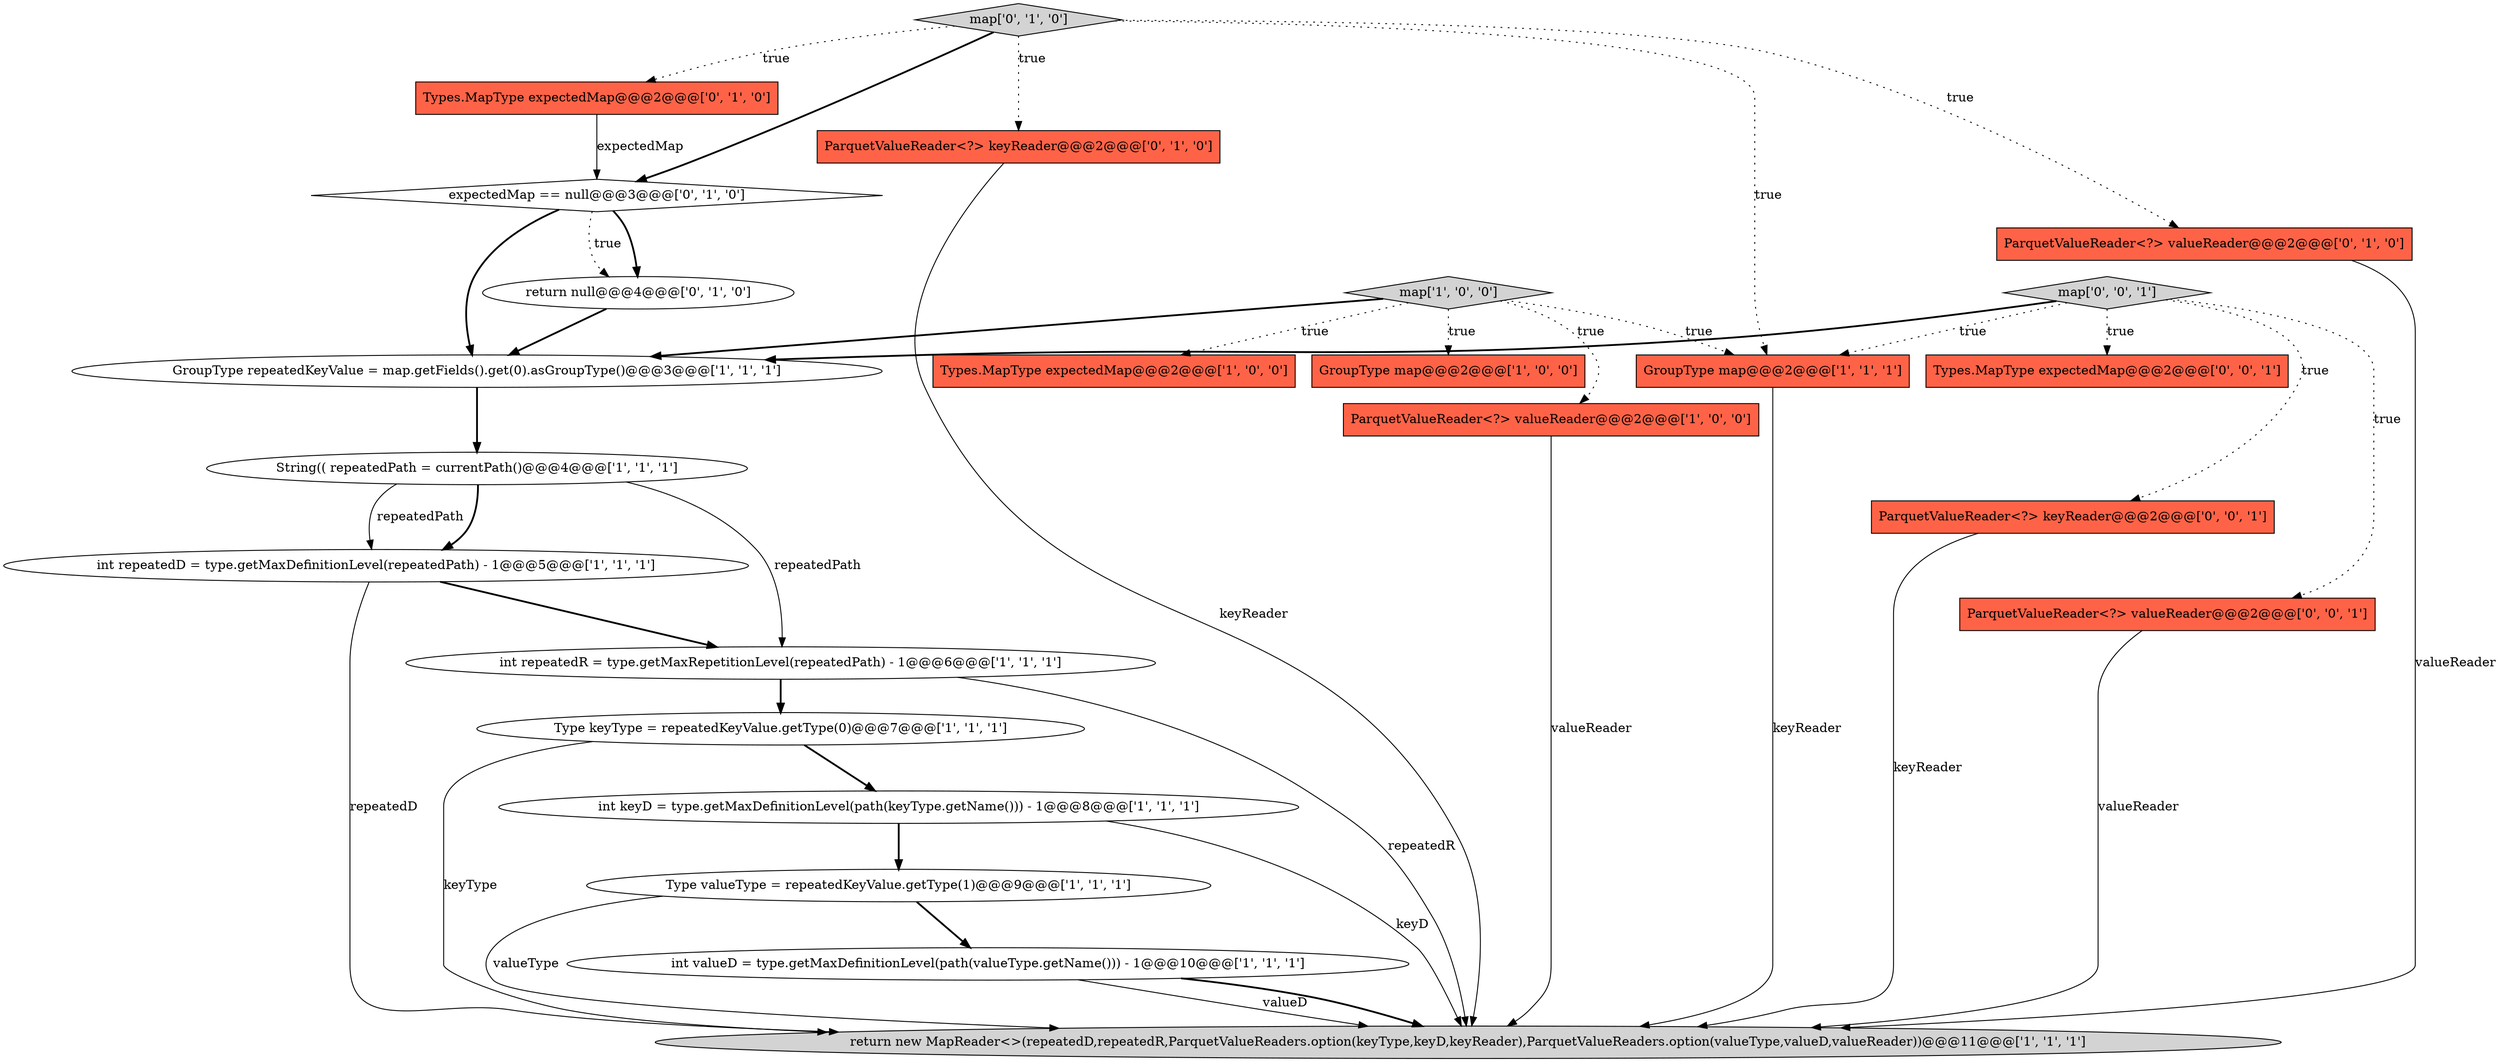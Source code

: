 digraph {
13 [style = filled, label = "map['1', '0', '0']", fillcolor = lightgray, shape = diamond image = "AAA0AAABBB1BBB"];
6 [style = filled, label = "ParquetValueReader<?> valueReader@@@2@@@['1', '0', '0']", fillcolor = tomato, shape = box image = "AAA0AAABBB1BBB"];
17 [style = filled, label = "map['0', '1', '0']", fillcolor = lightgray, shape = diamond image = "AAA0AAABBB2BBB"];
10 [style = filled, label = "int valueD = type.getMaxDefinitionLevel(path(valueType.getName())) - 1@@@10@@@['1', '1', '1']", fillcolor = white, shape = ellipse image = "AAA0AAABBB1BBB"];
15 [style = filled, label = "ParquetValueReader<?> keyReader@@@2@@@['0', '1', '0']", fillcolor = tomato, shape = box image = "AAA0AAABBB2BBB"];
21 [style = filled, label = "Types.MapType expectedMap@@@2@@@['0', '0', '1']", fillcolor = tomato, shape = box image = "AAA0AAABBB3BBB"];
12 [style = filled, label = "GroupType map@@@2@@@['1', '1', '1']", fillcolor = tomato, shape = box image = "AAA0AAABBB1BBB"];
11 [style = filled, label = "Types.MapType expectedMap@@@2@@@['1', '0', '0']", fillcolor = tomato, shape = box image = "AAA0AAABBB1BBB"];
20 [style = filled, label = "ParquetValueReader<?> keyReader@@@2@@@['0', '0', '1']", fillcolor = tomato, shape = box image = "AAA0AAABBB3BBB"];
16 [style = filled, label = "ParquetValueReader<?> valueReader@@@2@@@['0', '1', '0']", fillcolor = tomato, shape = box image = "AAA0AAABBB2BBB"];
8 [style = filled, label = "GroupType repeatedKeyValue = map.getFields().get(0).asGroupType()@@@3@@@['1', '1', '1']", fillcolor = white, shape = ellipse image = "AAA0AAABBB1BBB"];
0 [style = filled, label = "GroupType map@@@2@@@['1', '0', '0']", fillcolor = tomato, shape = box image = "AAA0AAABBB1BBB"];
2 [style = filled, label = "Type valueType = repeatedKeyValue.getType(1)@@@9@@@['1', '1', '1']", fillcolor = white, shape = ellipse image = "AAA0AAABBB1BBB"];
1 [style = filled, label = "int keyD = type.getMaxDefinitionLevel(path(keyType.getName())) - 1@@@8@@@['1', '1', '1']", fillcolor = white, shape = ellipse image = "AAA0AAABBB1BBB"];
4 [style = filled, label = "return new MapReader<>(repeatedD,repeatedR,ParquetValueReaders.option(keyType,keyD,keyReader),ParquetValueReaders.option(valueType,valueD,valueReader))@@@11@@@['1', '1', '1']", fillcolor = lightgray, shape = ellipse image = "AAA0AAABBB1BBB"];
23 [style = filled, label = "ParquetValueReader<?> valueReader@@@2@@@['0', '0', '1']", fillcolor = tomato, shape = box image = "AAA0AAABBB3BBB"];
7 [style = filled, label = "String(( repeatedPath = currentPath()@@@4@@@['1', '1', '1']", fillcolor = white, shape = ellipse image = "AAA0AAABBB1BBB"];
3 [style = filled, label = "int repeatedR = type.getMaxRepetitionLevel(repeatedPath) - 1@@@6@@@['1', '1', '1']", fillcolor = white, shape = ellipse image = "AAA0AAABBB1BBB"];
9 [style = filled, label = "int repeatedD = type.getMaxDefinitionLevel(repeatedPath) - 1@@@5@@@['1', '1', '1']", fillcolor = white, shape = ellipse image = "AAA0AAABBB1BBB"];
14 [style = filled, label = "Types.MapType expectedMap@@@2@@@['0', '1', '0']", fillcolor = tomato, shape = box image = "AAA0AAABBB2BBB"];
19 [style = filled, label = "return null@@@4@@@['0', '1', '0']", fillcolor = white, shape = ellipse image = "AAA1AAABBB2BBB"];
5 [style = filled, label = "Type keyType = repeatedKeyValue.getType(0)@@@7@@@['1', '1', '1']", fillcolor = white, shape = ellipse image = "AAA0AAABBB1BBB"];
18 [style = filled, label = "expectedMap == null@@@3@@@['0', '1', '0']", fillcolor = white, shape = diamond image = "AAA1AAABBB2BBB"];
22 [style = filled, label = "map['0', '0', '1']", fillcolor = lightgray, shape = diamond image = "AAA0AAABBB3BBB"];
3->4 [style = solid, label="repeatedR"];
13->6 [style = dotted, label="true"];
20->4 [style = solid, label="keyReader"];
6->4 [style = solid, label="valueReader"];
22->23 [style = dotted, label="true"];
15->4 [style = solid, label="keyReader"];
17->14 [style = dotted, label="true"];
22->8 [style = bold, label=""];
17->16 [style = dotted, label="true"];
7->9 [style = solid, label="repeatedPath"];
17->18 [style = bold, label=""];
7->9 [style = bold, label=""];
5->1 [style = bold, label=""];
19->8 [style = bold, label=""];
23->4 [style = solid, label="valueReader"];
9->3 [style = bold, label=""];
13->11 [style = dotted, label="true"];
22->20 [style = dotted, label="true"];
2->10 [style = bold, label=""];
5->4 [style = solid, label="keyType"];
3->5 [style = bold, label=""];
16->4 [style = solid, label="valueReader"];
10->4 [style = solid, label="valueD"];
17->15 [style = dotted, label="true"];
17->12 [style = dotted, label="true"];
18->19 [style = bold, label=""];
10->4 [style = bold, label=""];
13->0 [style = dotted, label="true"];
2->4 [style = solid, label="valueType"];
18->19 [style = dotted, label="true"];
7->3 [style = solid, label="repeatedPath"];
14->18 [style = solid, label="expectedMap"];
8->7 [style = bold, label=""];
13->8 [style = bold, label=""];
18->8 [style = bold, label=""];
22->12 [style = dotted, label="true"];
13->12 [style = dotted, label="true"];
1->4 [style = solid, label="keyD"];
12->4 [style = solid, label="keyReader"];
1->2 [style = bold, label=""];
22->21 [style = dotted, label="true"];
9->4 [style = solid, label="repeatedD"];
}
